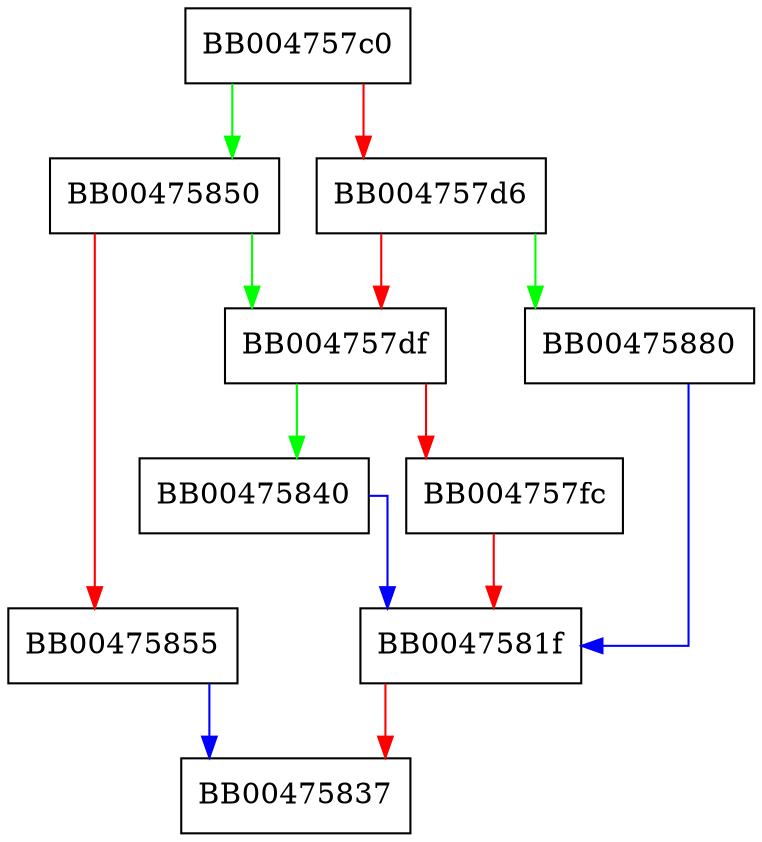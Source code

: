 digraph ssl_srp_server_param_cb {
  node [shape="box"];
  graph [splines=ortho];
  BB004757c0 -> BB00475850 [color="green"];
  BB004757c0 -> BB004757d6 [color="red"];
  BB004757d6 -> BB00475880 [color="green"];
  BB004757d6 -> BB004757df [color="red"];
  BB004757df -> BB00475840 [color="green"];
  BB004757df -> BB004757fc [color="red"];
  BB004757fc -> BB0047581f [color="red"];
  BB0047581f -> BB00475837 [color="red"];
  BB00475840 -> BB0047581f [color="blue"];
  BB00475850 -> BB004757df [color="green"];
  BB00475850 -> BB00475855 [color="red"];
  BB00475855 -> BB00475837 [color="blue"];
  BB00475880 -> BB0047581f [color="blue"];
}